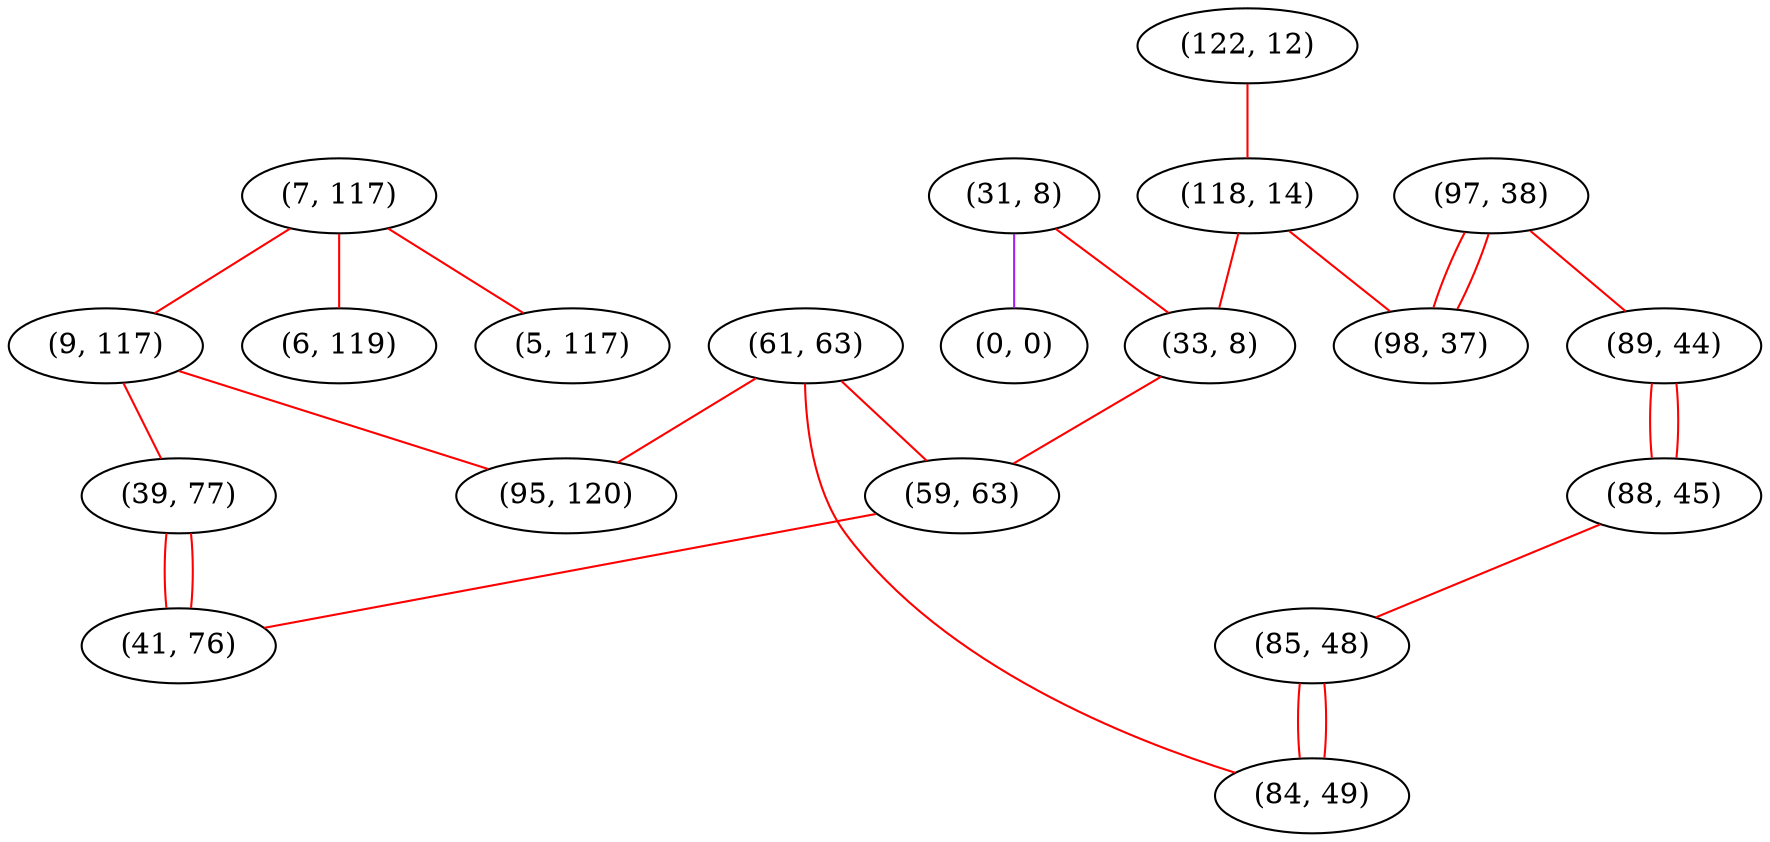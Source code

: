 graph "" {
"(7, 117)";
"(31, 8)";
"(97, 38)";
"(122, 12)";
"(9, 117)";
"(61, 63)";
"(89, 44)";
"(118, 14)";
"(88, 45)";
"(33, 8)";
"(0, 0)";
"(6, 119)";
"(5, 117)";
"(85, 48)";
"(59, 63)";
"(95, 120)";
"(39, 77)";
"(84, 49)";
"(98, 37)";
"(41, 76)";
"(7, 117)" -- "(9, 117)"  [color=red, key=0, weight=1];
"(7, 117)" -- "(6, 119)"  [color=red, key=0, weight=1];
"(7, 117)" -- "(5, 117)"  [color=red, key=0, weight=1];
"(31, 8)" -- "(33, 8)"  [color=red, key=0, weight=1];
"(31, 8)" -- "(0, 0)"  [color=purple, key=0, weight=4];
"(97, 38)" -- "(98, 37)"  [color=red, key=0, weight=1];
"(97, 38)" -- "(98, 37)"  [color=red, key=1, weight=1];
"(97, 38)" -- "(89, 44)"  [color=red, key=0, weight=1];
"(122, 12)" -- "(118, 14)"  [color=red, key=0, weight=1];
"(9, 117)" -- "(39, 77)"  [color=red, key=0, weight=1];
"(9, 117)" -- "(95, 120)"  [color=red, key=0, weight=1];
"(61, 63)" -- "(59, 63)"  [color=red, key=0, weight=1];
"(61, 63)" -- "(95, 120)"  [color=red, key=0, weight=1];
"(61, 63)" -- "(84, 49)"  [color=red, key=0, weight=1];
"(89, 44)" -- "(88, 45)"  [color=red, key=0, weight=1];
"(89, 44)" -- "(88, 45)"  [color=red, key=1, weight=1];
"(118, 14)" -- "(33, 8)"  [color=red, key=0, weight=1];
"(118, 14)" -- "(98, 37)"  [color=red, key=0, weight=1];
"(88, 45)" -- "(85, 48)"  [color=red, key=0, weight=1];
"(33, 8)" -- "(59, 63)"  [color=red, key=0, weight=1];
"(85, 48)" -- "(84, 49)"  [color=red, key=0, weight=1];
"(85, 48)" -- "(84, 49)"  [color=red, key=1, weight=1];
"(59, 63)" -- "(41, 76)"  [color=red, key=0, weight=1];
"(39, 77)" -- "(41, 76)"  [color=red, key=0, weight=1];
"(39, 77)" -- "(41, 76)"  [color=red, key=1, weight=1];
}
